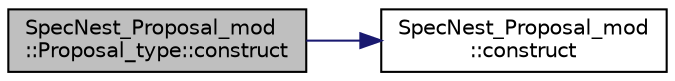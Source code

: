 digraph "SpecNest_Proposal_mod::Proposal_type::construct"
{
 // LATEX_PDF_SIZE
  edge [fontname="Helvetica",fontsize="10",labelfontname="Helvetica",labelfontsize="10"];
  node [fontname="Helvetica",fontsize="10",shape=record];
  rankdir="LR";
  Node1 [label="SpecNest_Proposal_mod\l::Proposal_type::construct",height=0.2,width=0.4,color="black", fillcolor="grey75", style="filled", fontcolor="black",tooltip=" "];
  Node1 -> Node2 [color="midnightblue",fontsize="10",style="solid",fontname="Helvetica"];
  Node2 [label="SpecNest_Proposal_mod\l::construct",height=0.2,width=0.4,color="black", fillcolor="white", style="filled",URL="$namespaceSpecNest__Proposal__mod.html#a518dcef46051ee2366950510c37e0345",tooltip=" "];
}
